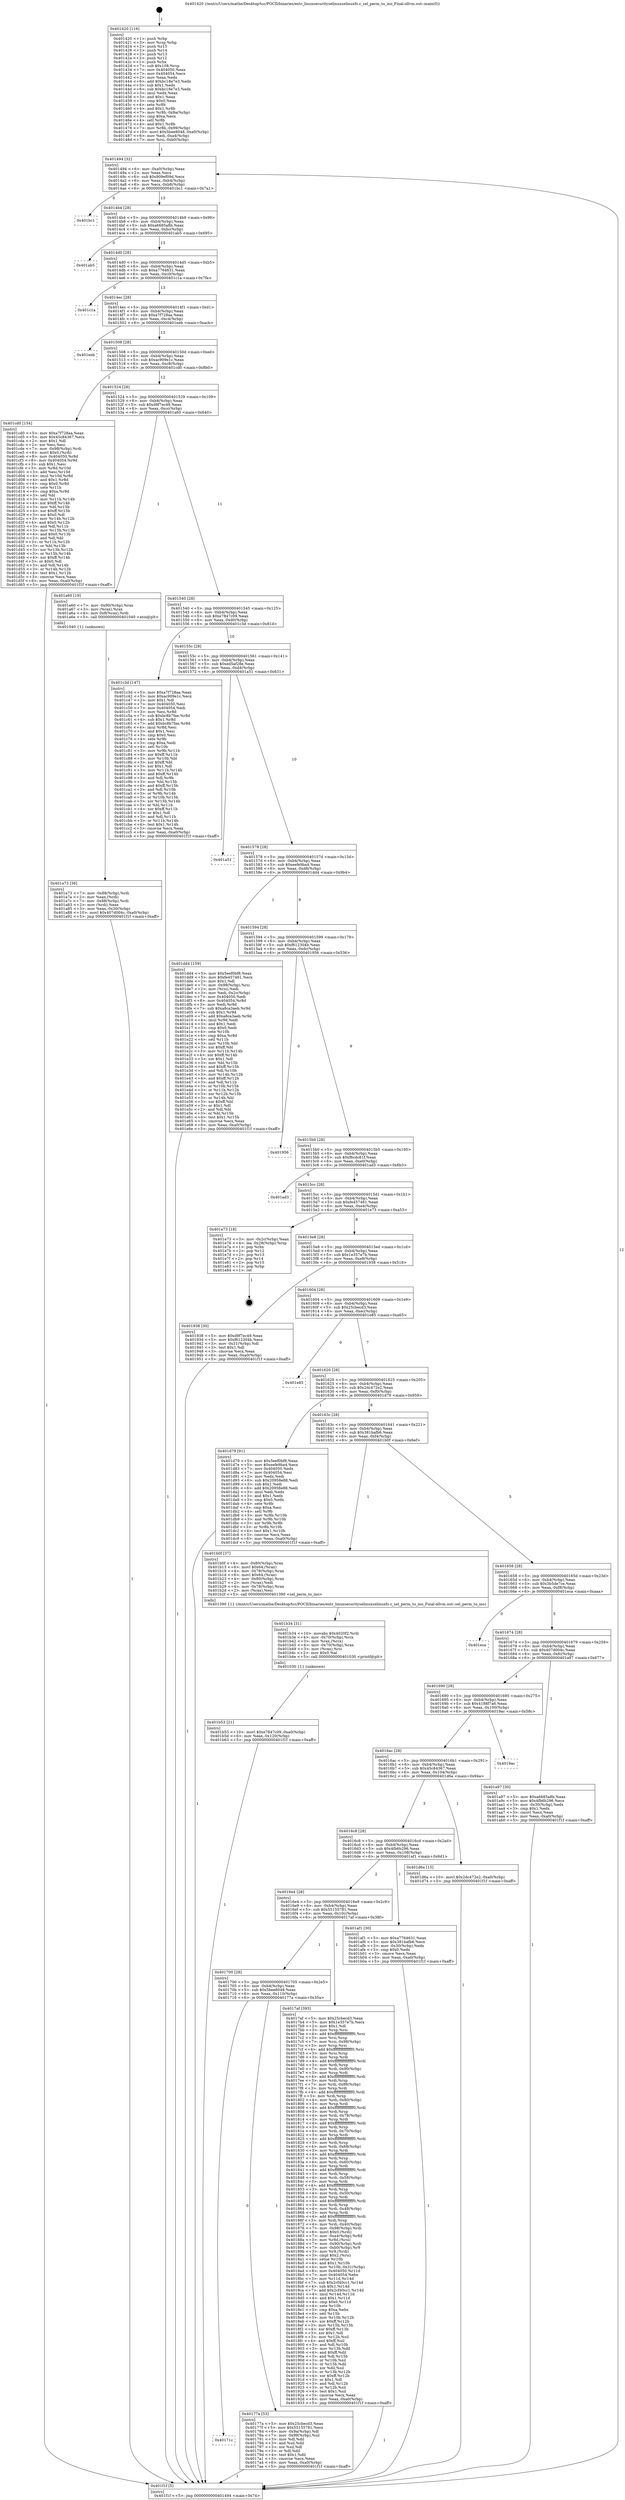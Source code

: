 digraph "0x401420" {
  label = "0x401420 (/mnt/c/Users/mathe/Desktop/tcc/POCII/binaries/extr_linuxsecurityselinuxselinuxfs.c_sel_perm_to_ino_Final-ollvm.out::main(0))"
  labelloc = "t"
  node[shape=record]

  Entry [label="",width=0.3,height=0.3,shape=circle,fillcolor=black,style=filled]
  "0x401494" [label="{
     0x401494 [32]\l
     | [instrs]\l
     &nbsp;&nbsp;0x401494 \<+6\>: mov -0xa0(%rbp),%eax\l
     &nbsp;&nbsp;0x40149a \<+2\>: mov %eax,%ecx\l
     &nbsp;&nbsp;0x40149c \<+6\>: sub $0x909ef09d,%ecx\l
     &nbsp;&nbsp;0x4014a2 \<+6\>: mov %eax,-0xb4(%rbp)\l
     &nbsp;&nbsp;0x4014a8 \<+6\>: mov %ecx,-0xb8(%rbp)\l
     &nbsp;&nbsp;0x4014ae \<+6\>: je 0000000000401bc1 \<main+0x7a1\>\l
  }"]
  "0x401bc1" [label="{
     0x401bc1\l
  }", style=dashed]
  "0x4014b4" [label="{
     0x4014b4 [28]\l
     | [instrs]\l
     &nbsp;&nbsp;0x4014b4 \<+5\>: jmp 00000000004014b9 \<main+0x99\>\l
     &nbsp;&nbsp;0x4014b9 \<+6\>: mov -0xb4(%rbp),%eax\l
     &nbsp;&nbsp;0x4014bf \<+5\>: sub $0xa6685a8b,%eax\l
     &nbsp;&nbsp;0x4014c4 \<+6\>: mov %eax,-0xbc(%rbp)\l
     &nbsp;&nbsp;0x4014ca \<+6\>: je 0000000000401ab5 \<main+0x695\>\l
  }"]
  Exit [label="",width=0.3,height=0.3,shape=circle,fillcolor=black,style=filled,peripheries=2]
  "0x401ab5" [label="{
     0x401ab5\l
  }", style=dashed]
  "0x4014d0" [label="{
     0x4014d0 [28]\l
     | [instrs]\l
     &nbsp;&nbsp;0x4014d0 \<+5\>: jmp 00000000004014d5 \<main+0xb5\>\l
     &nbsp;&nbsp;0x4014d5 \<+6\>: mov -0xb4(%rbp),%eax\l
     &nbsp;&nbsp;0x4014db \<+5\>: sub $0xa7764631,%eax\l
     &nbsp;&nbsp;0x4014e0 \<+6\>: mov %eax,-0xc0(%rbp)\l
     &nbsp;&nbsp;0x4014e6 \<+6\>: je 0000000000401c1a \<main+0x7fa\>\l
  }"]
  "0x401b53" [label="{
     0x401b53 [21]\l
     | [instrs]\l
     &nbsp;&nbsp;0x401b53 \<+10\>: movl $0xe7847c09,-0xa0(%rbp)\l
     &nbsp;&nbsp;0x401b5d \<+6\>: mov %eax,-0x120(%rbp)\l
     &nbsp;&nbsp;0x401b63 \<+5\>: jmp 0000000000401f1f \<main+0xaff\>\l
  }"]
  "0x401c1a" [label="{
     0x401c1a\l
  }", style=dashed]
  "0x4014ec" [label="{
     0x4014ec [28]\l
     | [instrs]\l
     &nbsp;&nbsp;0x4014ec \<+5\>: jmp 00000000004014f1 \<main+0xd1\>\l
     &nbsp;&nbsp;0x4014f1 \<+6\>: mov -0xb4(%rbp),%eax\l
     &nbsp;&nbsp;0x4014f7 \<+5\>: sub $0xa7f728aa,%eax\l
     &nbsp;&nbsp;0x4014fc \<+6\>: mov %eax,-0xc4(%rbp)\l
     &nbsp;&nbsp;0x401502 \<+6\>: je 0000000000401eeb \<main+0xacb\>\l
  }"]
  "0x401b34" [label="{
     0x401b34 [31]\l
     | [instrs]\l
     &nbsp;&nbsp;0x401b34 \<+10\>: movabs $0x4020f2,%rdi\l
     &nbsp;&nbsp;0x401b3e \<+4\>: mov -0x70(%rbp),%rcx\l
     &nbsp;&nbsp;0x401b42 \<+3\>: mov %rax,(%rcx)\l
     &nbsp;&nbsp;0x401b45 \<+4\>: mov -0x70(%rbp),%rax\l
     &nbsp;&nbsp;0x401b49 \<+3\>: mov (%rax),%rsi\l
     &nbsp;&nbsp;0x401b4c \<+2\>: mov $0x0,%al\l
     &nbsp;&nbsp;0x401b4e \<+5\>: call 0000000000401030 \<printf@plt\>\l
     | [calls]\l
     &nbsp;&nbsp;0x401030 \{1\} (unknown)\l
  }"]
  "0x401eeb" [label="{
     0x401eeb\l
  }", style=dashed]
  "0x401508" [label="{
     0x401508 [28]\l
     | [instrs]\l
     &nbsp;&nbsp;0x401508 \<+5\>: jmp 000000000040150d \<main+0xed\>\l
     &nbsp;&nbsp;0x40150d \<+6\>: mov -0xb4(%rbp),%eax\l
     &nbsp;&nbsp;0x401513 \<+5\>: sub $0xac909e1c,%eax\l
     &nbsp;&nbsp;0x401518 \<+6\>: mov %eax,-0xc8(%rbp)\l
     &nbsp;&nbsp;0x40151e \<+6\>: je 0000000000401cd0 \<main+0x8b0\>\l
  }"]
  "0x401a73" [label="{
     0x401a73 [36]\l
     | [instrs]\l
     &nbsp;&nbsp;0x401a73 \<+7\>: mov -0x88(%rbp),%rdi\l
     &nbsp;&nbsp;0x401a7a \<+2\>: mov %eax,(%rdi)\l
     &nbsp;&nbsp;0x401a7c \<+7\>: mov -0x88(%rbp),%rdi\l
     &nbsp;&nbsp;0x401a83 \<+2\>: mov (%rdi),%eax\l
     &nbsp;&nbsp;0x401a85 \<+3\>: mov %eax,-0x30(%rbp)\l
     &nbsp;&nbsp;0x401a88 \<+10\>: movl $0x407d004c,-0xa0(%rbp)\l
     &nbsp;&nbsp;0x401a92 \<+5\>: jmp 0000000000401f1f \<main+0xaff\>\l
  }"]
  "0x401cd0" [label="{
     0x401cd0 [154]\l
     | [instrs]\l
     &nbsp;&nbsp;0x401cd0 \<+5\>: mov $0xa7f728aa,%eax\l
     &nbsp;&nbsp;0x401cd5 \<+5\>: mov $0x45c84367,%ecx\l
     &nbsp;&nbsp;0x401cda \<+2\>: mov $0x1,%dl\l
     &nbsp;&nbsp;0x401cdc \<+2\>: xor %esi,%esi\l
     &nbsp;&nbsp;0x401cde \<+7\>: mov -0x98(%rbp),%rdi\l
     &nbsp;&nbsp;0x401ce5 \<+6\>: movl $0x0,(%rdi)\l
     &nbsp;&nbsp;0x401ceb \<+8\>: mov 0x404050,%r8d\l
     &nbsp;&nbsp;0x401cf3 \<+8\>: mov 0x404054,%r9d\l
     &nbsp;&nbsp;0x401cfb \<+3\>: sub $0x1,%esi\l
     &nbsp;&nbsp;0x401cfe \<+3\>: mov %r8d,%r10d\l
     &nbsp;&nbsp;0x401d01 \<+3\>: add %esi,%r10d\l
     &nbsp;&nbsp;0x401d04 \<+4\>: imul %r10d,%r8d\l
     &nbsp;&nbsp;0x401d08 \<+4\>: and $0x1,%r8d\l
     &nbsp;&nbsp;0x401d0c \<+4\>: cmp $0x0,%r8d\l
     &nbsp;&nbsp;0x401d10 \<+4\>: sete %r11b\l
     &nbsp;&nbsp;0x401d14 \<+4\>: cmp $0xa,%r9d\l
     &nbsp;&nbsp;0x401d18 \<+3\>: setl %bl\l
     &nbsp;&nbsp;0x401d1b \<+3\>: mov %r11b,%r14b\l
     &nbsp;&nbsp;0x401d1e \<+4\>: xor $0xff,%r14b\l
     &nbsp;&nbsp;0x401d22 \<+3\>: mov %bl,%r15b\l
     &nbsp;&nbsp;0x401d25 \<+4\>: xor $0xff,%r15b\l
     &nbsp;&nbsp;0x401d29 \<+3\>: xor $0x0,%dl\l
     &nbsp;&nbsp;0x401d2c \<+3\>: mov %r14b,%r12b\l
     &nbsp;&nbsp;0x401d2f \<+4\>: and $0x0,%r12b\l
     &nbsp;&nbsp;0x401d33 \<+3\>: and %dl,%r11b\l
     &nbsp;&nbsp;0x401d36 \<+3\>: mov %r15b,%r13b\l
     &nbsp;&nbsp;0x401d39 \<+4\>: and $0x0,%r13b\l
     &nbsp;&nbsp;0x401d3d \<+2\>: and %dl,%bl\l
     &nbsp;&nbsp;0x401d3f \<+3\>: or %r11b,%r12b\l
     &nbsp;&nbsp;0x401d42 \<+3\>: or %bl,%r13b\l
     &nbsp;&nbsp;0x401d45 \<+3\>: xor %r13b,%r12b\l
     &nbsp;&nbsp;0x401d48 \<+3\>: or %r15b,%r14b\l
     &nbsp;&nbsp;0x401d4b \<+4\>: xor $0xff,%r14b\l
     &nbsp;&nbsp;0x401d4f \<+3\>: or $0x0,%dl\l
     &nbsp;&nbsp;0x401d52 \<+3\>: and %dl,%r14b\l
     &nbsp;&nbsp;0x401d55 \<+3\>: or %r14b,%r12b\l
     &nbsp;&nbsp;0x401d58 \<+4\>: test $0x1,%r12b\l
     &nbsp;&nbsp;0x401d5c \<+3\>: cmovne %ecx,%eax\l
     &nbsp;&nbsp;0x401d5f \<+6\>: mov %eax,-0xa0(%rbp)\l
     &nbsp;&nbsp;0x401d65 \<+5\>: jmp 0000000000401f1f \<main+0xaff\>\l
  }"]
  "0x401524" [label="{
     0x401524 [28]\l
     | [instrs]\l
     &nbsp;&nbsp;0x401524 \<+5\>: jmp 0000000000401529 \<main+0x109\>\l
     &nbsp;&nbsp;0x401529 \<+6\>: mov -0xb4(%rbp),%eax\l
     &nbsp;&nbsp;0x40152f \<+5\>: sub $0xd9f7ec49,%eax\l
     &nbsp;&nbsp;0x401534 \<+6\>: mov %eax,-0xcc(%rbp)\l
     &nbsp;&nbsp;0x40153a \<+6\>: je 0000000000401a60 \<main+0x640\>\l
  }"]
  "0x401420" [label="{
     0x401420 [116]\l
     | [instrs]\l
     &nbsp;&nbsp;0x401420 \<+1\>: push %rbp\l
     &nbsp;&nbsp;0x401421 \<+3\>: mov %rsp,%rbp\l
     &nbsp;&nbsp;0x401424 \<+2\>: push %r15\l
     &nbsp;&nbsp;0x401426 \<+2\>: push %r14\l
     &nbsp;&nbsp;0x401428 \<+2\>: push %r13\l
     &nbsp;&nbsp;0x40142a \<+2\>: push %r12\l
     &nbsp;&nbsp;0x40142c \<+1\>: push %rbx\l
     &nbsp;&nbsp;0x40142d \<+7\>: sub $0x108,%rsp\l
     &nbsp;&nbsp;0x401434 \<+7\>: mov 0x404050,%eax\l
     &nbsp;&nbsp;0x40143b \<+7\>: mov 0x404054,%ecx\l
     &nbsp;&nbsp;0x401442 \<+2\>: mov %eax,%edx\l
     &nbsp;&nbsp;0x401444 \<+6\>: add $0xbc18e7e3,%edx\l
     &nbsp;&nbsp;0x40144a \<+3\>: sub $0x1,%edx\l
     &nbsp;&nbsp;0x40144d \<+6\>: sub $0xbc18e7e3,%edx\l
     &nbsp;&nbsp;0x401453 \<+3\>: imul %edx,%eax\l
     &nbsp;&nbsp;0x401456 \<+3\>: and $0x1,%eax\l
     &nbsp;&nbsp;0x401459 \<+3\>: cmp $0x0,%eax\l
     &nbsp;&nbsp;0x40145c \<+4\>: sete %r8b\l
     &nbsp;&nbsp;0x401460 \<+4\>: and $0x1,%r8b\l
     &nbsp;&nbsp;0x401464 \<+7\>: mov %r8b,-0x9a(%rbp)\l
     &nbsp;&nbsp;0x40146b \<+3\>: cmp $0xa,%ecx\l
     &nbsp;&nbsp;0x40146e \<+4\>: setl %r8b\l
     &nbsp;&nbsp;0x401472 \<+4\>: and $0x1,%r8b\l
     &nbsp;&nbsp;0x401476 \<+7\>: mov %r8b,-0x99(%rbp)\l
     &nbsp;&nbsp;0x40147d \<+10\>: movl $0x5bee8048,-0xa0(%rbp)\l
     &nbsp;&nbsp;0x401487 \<+6\>: mov %edi,-0xa4(%rbp)\l
     &nbsp;&nbsp;0x40148d \<+7\>: mov %rsi,-0xb0(%rbp)\l
  }"]
  "0x401a60" [label="{
     0x401a60 [19]\l
     | [instrs]\l
     &nbsp;&nbsp;0x401a60 \<+7\>: mov -0x90(%rbp),%rax\l
     &nbsp;&nbsp;0x401a67 \<+3\>: mov (%rax),%rax\l
     &nbsp;&nbsp;0x401a6a \<+4\>: mov 0x8(%rax),%rdi\l
     &nbsp;&nbsp;0x401a6e \<+5\>: call 0000000000401040 \<atoi@plt\>\l
     | [calls]\l
     &nbsp;&nbsp;0x401040 \{1\} (unknown)\l
  }"]
  "0x401540" [label="{
     0x401540 [28]\l
     | [instrs]\l
     &nbsp;&nbsp;0x401540 \<+5\>: jmp 0000000000401545 \<main+0x125\>\l
     &nbsp;&nbsp;0x401545 \<+6\>: mov -0xb4(%rbp),%eax\l
     &nbsp;&nbsp;0x40154b \<+5\>: sub $0xe7847c09,%eax\l
     &nbsp;&nbsp;0x401550 \<+6\>: mov %eax,-0xd0(%rbp)\l
     &nbsp;&nbsp;0x401556 \<+6\>: je 0000000000401c3d \<main+0x81d\>\l
  }"]
  "0x401f1f" [label="{
     0x401f1f [5]\l
     | [instrs]\l
     &nbsp;&nbsp;0x401f1f \<+5\>: jmp 0000000000401494 \<main+0x74\>\l
  }"]
  "0x401c3d" [label="{
     0x401c3d [147]\l
     | [instrs]\l
     &nbsp;&nbsp;0x401c3d \<+5\>: mov $0xa7f728aa,%eax\l
     &nbsp;&nbsp;0x401c42 \<+5\>: mov $0xac909e1c,%ecx\l
     &nbsp;&nbsp;0x401c47 \<+2\>: mov $0x1,%dl\l
     &nbsp;&nbsp;0x401c49 \<+7\>: mov 0x404050,%esi\l
     &nbsp;&nbsp;0x401c50 \<+7\>: mov 0x404054,%edi\l
     &nbsp;&nbsp;0x401c57 \<+3\>: mov %esi,%r8d\l
     &nbsp;&nbsp;0x401c5a \<+7\>: sub $0xbc8b7fae,%r8d\l
     &nbsp;&nbsp;0x401c61 \<+4\>: sub $0x1,%r8d\l
     &nbsp;&nbsp;0x401c65 \<+7\>: add $0xbc8b7fae,%r8d\l
     &nbsp;&nbsp;0x401c6c \<+4\>: imul %r8d,%esi\l
     &nbsp;&nbsp;0x401c70 \<+3\>: and $0x1,%esi\l
     &nbsp;&nbsp;0x401c73 \<+3\>: cmp $0x0,%esi\l
     &nbsp;&nbsp;0x401c76 \<+4\>: sete %r9b\l
     &nbsp;&nbsp;0x401c7a \<+3\>: cmp $0xa,%edi\l
     &nbsp;&nbsp;0x401c7d \<+4\>: setl %r10b\l
     &nbsp;&nbsp;0x401c81 \<+3\>: mov %r9b,%r11b\l
     &nbsp;&nbsp;0x401c84 \<+4\>: xor $0xff,%r11b\l
     &nbsp;&nbsp;0x401c88 \<+3\>: mov %r10b,%bl\l
     &nbsp;&nbsp;0x401c8b \<+3\>: xor $0xff,%bl\l
     &nbsp;&nbsp;0x401c8e \<+3\>: xor $0x1,%dl\l
     &nbsp;&nbsp;0x401c91 \<+3\>: mov %r11b,%r14b\l
     &nbsp;&nbsp;0x401c94 \<+4\>: and $0xff,%r14b\l
     &nbsp;&nbsp;0x401c98 \<+3\>: and %dl,%r9b\l
     &nbsp;&nbsp;0x401c9b \<+3\>: mov %bl,%r15b\l
     &nbsp;&nbsp;0x401c9e \<+4\>: and $0xff,%r15b\l
     &nbsp;&nbsp;0x401ca2 \<+3\>: and %dl,%r10b\l
     &nbsp;&nbsp;0x401ca5 \<+3\>: or %r9b,%r14b\l
     &nbsp;&nbsp;0x401ca8 \<+3\>: or %r10b,%r15b\l
     &nbsp;&nbsp;0x401cab \<+3\>: xor %r15b,%r14b\l
     &nbsp;&nbsp;0x401cae \<+3\>: or %bl,%r11b\l
     &nbsp;&nbsp;0x401cb1 \<+4\>: xor $0xff,%r11b\l
     &nbsp;&nbsp;0x401cb5 \<+3\>: or $0x1,%dl\l
     &nbsp;&nbsp;0x401cb8 \<+3\>: and %dl,%r11b\l
     &nbsp;&nbsp;0x401cbb \<+3\>: or %r11b,%r14b\l
     &nbsp;&nbsp;0x401cbe \<+4\>: test $0x1,%r14b\l
     &nbsp;&nbsp;0x401cc2 \<+3\>: cmovne %ecx,%eax\l
     &nbsp;&nbsp;0x401cc5 \<+6\>: mov %eax,-0xa0(%rbp)\l
     &nbsp;&nbsp;0x401ccb \<+5\>: jmp 0000000000401f1f \<main+0xaff\>\l
  }"]
  "0x40155c" [label="{
     0x40155c [28]\l
     | [instrs]\l
     &nbsp;&nbsp;0x40155c \<+5\>: jmp 0000000000401561 \<main+0x141\>\l
     &nbsp;&nbsp;0x401561 \<+6\>: mov -0xb4(%rbp),%eax\l
     &nbsp;&nbsp;0x401567 \<+5\>: sub $0xed5af28e,%eax\l
     &nbsp;&nbsp;0x40156c \<+6\>: mov %eax,-0xd4(%rbp)\l
     &nbsp;&nbsp;0x401572 \<+6\>: je 0000000000401a51 \<main+0x631\>\l
  }"]
  "0x40171c" [label="{
     0x40171c\l
  }", style=dashed]
  "0x401a51" [label="{
     0x401a51\l
  }", style=dashed]
  "0x401578" [label="{
     0x401578 [28]\l
     | [instrs]\l
     &nbsp;&nbsp;0x401578 \<+5\>: jmp 000000000040157d \<main+0x15d\>\l
     &nbsp;&nbsp;0x40157d \<+6\>: mov -0xb4(%rbp),%eax\l
     &nbsp;&nbsp;0x401583 \<+5\>: sub $0xeefe9ba4,%eax\l
     &nbsp;&nbsp;0x401588 \<+6\>: mov %eax,-0xd8(%rbp)\l
     &nbsp;&nbsp;0x40158e \<+6\>: je 0000000000401dd4 \<main+0x9b4\>\l
  }"]
  "0x40177a" [label="{
     0x40177a [53]\l
     | [instrs]\l
     &nbsp;&nbsp;0x40177a \<+5\>: mov $0x25cbecd3,%eax\l
     &nbsp;&nbsp;0x40177f \<+5\>: mov $0x55155781,%ecx\l
     &nbsp;&nbsp;0x401784 \<+6\>: mov -0x9a(%rbp),%dl\l
     &nbsp;&nbsp;0x40178a \<+7\>: mov -0x99(%rbp),%sil\l
     &nbsp;&nbsp;0x401791 \<+3\>: mov %dl,%dil\l
     &nbsp;&nbsp;0x401794 \<+3\>: and %sil,%dil\l
     &nbsp;&nbsp;0x401797 \<+3\>: xor %sil,%dl\l
     &nbsp;&nbsp;0x40179a \<+3\>: or %dl,%dil\l
     &nbsp;&nbsp;0x40179d \<+4\>: test $0x1,%dil\l
     &nbsp;&nbsp;0x4017a1 \<+3\>: cmovne %ecx,%eax\l
     &nbsp;&nbsp;0x4017a4 \<+6\>: mov %eax,-0xa0(%rbp)\l
     &nbsp;&nbsp;0x4017aa \<+5\>: jmp 0000000000401f1f \<main+0xaff\>\l
  }"]
  "0x401dd4" [label="{
     0x401dd4 [159]\l
     | [instrs]\l
     &nbsp;&nbsp;0x401dd4 \<+5\>: mov $0x5eef0bf8,%eax\l
     &nbsp;&nbsp;0x401dd9 \<+5\>: mov $0xfe457461,%ecx\l
     &nbsp;&nbsp;0x401dde \<+2\>: mov $0x1,%dl\l
     &nbsp;&nbsp;0x401de0 \<+7\>: mov -0x98(%rbp),%rsi\l
     &nbsp;&nbsp;0x401de7 \<+2\>: mov (%rsi),%edi\l
     &nbsp;&nbsp;0x401de9 \<+3\>: mov %edi,-0x2c(%rbp)\l
     &nbsp;&nbsp;0x401dec \<+7\>: mov 0x404050,%edi\l
     &nbsp;&nbsp;0x401df3 \<+8\>: mov 0x404054,%r8d\l
     &nbsp;&nbsp;0x401dfb \<+3\>: mov %edi,%r9d\l
     &nbsp;&nbsp;0x401dfe \<+7\>: sub $0xa8ca3aeb,%r9d\l
     &nbsp;&nbsp;0x401e05 \<+4\>: sub $0x1,%r9d\l
     &nbsp;&nbsp;0x401e09 \<+7\>: add $0xa8ca3aeb,%r9d\l
     &nbsp;&nbsp;0x401e10 \<+4\>: imul %r9d,%edi\l
     &nbsp;&nbsp;0x401e14 \<+3\>: and $0x1,%edi\l
     &nbsp;&nbsp;0x401e17 \<+3\>: cmp $0x0,%edi\l
     &nbsp;&nbsp;0x401e1a \<+4\>: sete %r10b\l
     &nbsp;&nbsp;0x401e1e \<+4\>: cmp $0xa,%r8d\l
     &nbsp;&nbsp;0x401e22 \<+4\>: setl %r11b\l
     &nbsp;&nbsp;0x401e26 \<+3\>: mov %r10b,%bl\l
     &nbsp;&nbsp;0x401e29 \<+3\>: xor $0xff,%bl\l
     &nbsp;&nbsp;0x401e2c \<+3\>: mov %r11b,%r14b\l
     &nbsp;&nbsp;0x401e2f \<+4\>: xor $0xff,%r14b\l
     &nbsp;&nbsp;0x401e33 \<+3\>: xor $0x1,%dl\l
     &nbsp;&nbsp;0x401e36 \<+3\>: mov %bl,%r15b\l
     &nbsp;&nbsp;0x401e39 \<+4\>: and $0xff,%r15b\l
     &nbsp;&nbsp;0x401e3d \<+3\>: and %dl,%r10b\l
     &nbsp;&nbsp;0x401e40 \<+3\>: mov %r14b,%r12b\l
     &nbsp;&nbsp;0x401e43 \<+4\>: and $0xff,%r12b\l
     &nbsp;&nbsp;0x401e47 \<+3\>: and %dl,%r11b\l
     &nbsp;&nbsp;0x401e4a \<+3\>: or %r10b,%r15b\l
     &nbsp;&nbsp;0x401e4d \<+3\>: or %r11b,%r12b\l
     &nbsp;&nbsp;0x401e50 \<+3\>: xor %r12b,%r15b\l
     &nbsp;&nbsp;0x401e53 \<+3\>: or %r14b,%bl\l
     &nbsp;&nbsp;0x401e56 \<+3\>: xor $0xff,%bl\l
     &nbsp;&nbsp;0x401e59 \<+3\>: or $0x1,%dl\l
     &nbsp;&nbsp;0x401e5c \<+2\>: and %dl,%bl\l
     &nbsp;&nbsp;0x401e5e \<+3\>: or %bl,%r15b\l
     &nbsp;&nbsp;0x401e61 \<+4\>: test $0x1,%r15b\l
     &nbsp;&nbsp;0x401e65 \<+3\>: cmovne %ecx,%eax\l
     &nbsp;&nbsp;0x401e68 \<+6\>: mov %eax,-0xa0(%rbp)\l
     &nbsp;&nbsp;0x401e6e \<+5\>: jmp 0000000000401f1f \<main+0xaff\>\l
  }"]
  "0x401594" [label="{
     0x401594 [28]\l
     | [instrs]\l
     &nbsp;&nbsp;0x401594 \<+5\>: jmp 0000000000401599 \<main+0x179\>\l
     &nbsp;&nbsp;0x401599 \<+6\>: mov -0xb4(%rbp),%eax\l
     &nbsp;&nbsp;0x40159f \<+5\>: sub $0xf612304b,%eax\l
     &nbsp;&nbsp;0x4015a4 \<+6\>: mov %eax,-0xdc(%rbp)\l
     &nbsp;&nbsp;0x4015aa \<+6\>: je 0000000000401956 \<main+0x536\>\l
  }"]
  "0x401700" [label="{
     0x401700 [28]\l
     | [instrs]\l
     &nbsp;&nbsp;0x401700 \<+5\>: jmp 0000000000401705 \<main+0x2e5\>\l
     &nbsp;&nbsp;0x401705 \<+6\>: mov -0xb4(%rbp),%eax\l
     &nbsp;&nbsp;0x40170b \<+5\>: sub $0x5bee8048,%eax\l
     &nbsp;&nbsp;0x401710 \<+6\>: mov %eax,-0x110(%rbp)\l
     &nbsp;&nbsp;0x401716 \<+6\>: je 000000000040177a \<main+0x35a\>\l
  }"]
  "0x401956" [label="{
     0x401956\l
  }", style=dashed]
  "0x4015b0" [label="{
     0x4015b0 [28]\l
     | [instrs]\l
     &nbsp;&nbsp;0x4015b0 \<+5\>: jmp 00000000004015b5 \<main+0x195\>\l
     &nbsp;&nbsp;0x4015b5 \<+6\>: mov -0xb4(%rbp),%eax\l
     &nbsp;&nbsp;0x4015bb \<+5\>: sub $0xf6cdc81f,%eax\l
     &nbsp;&nbsp;0x4015c0 \<+6\>: mov %eax,-0xe0(%rbp)\l
     &nbsp;&nbsp;0x4015c6 \<+6\>: je 0000000000401ad3 \<main+0x6b3\>\l
  }"]
  "0x4017af" [label="{
     0x4017af [393]\l
     | [instrs]\l
     &nbsp;&nbsp;0x4017af \<+5\>: mov $0x25cbecd3,%eax\l
     &nbsp;&nbsp;0x4017b4 \<+5\>: mov $0x1e357e7b,%ecx\l
     &nbsp;&nbsp;0x4017b9 \<+2\>: mov $0x1,%dl\l
     &nbsp;&nbsp;0x4017bb \<+3\>: mov %rsp,%rsi\l
     &nbsp;&nbsp;0x4017be \<+4\>: add $0xfffffffffffffff0,%rsi\l
     &nbsp;&nbsp;0x4017c2 \<+3\>: mov %rsi,%rsp\l
     &nbsp;&nbsp;0x4017c5 \<+7\>: mov %rsi,-0x98(%rbp)\l
     &nbsp;&nbsp;0x4017cc \<+3\>: mov %rsp,%rsi\l
     &nbsp;&nbsp;0x4017cf \<+4\>: add $0xfffffffffffffff0,%rsi\l
     &nbsp;&nbsp;0x4017d3 \<+3\>: mov %rsi,%rsp\l
     &nbsp;&nbsp;0x4017d6 \<+3\>: mov %rsp,%rdi\l
     &nbsp;&nbsp;0x4017d9 \<+4\>: add $0xfffffffffffffff0,%rdi\l
     &nbsp;&nbsp;0x4017dd \<+3\>: mov %rdi,%rsp\l
     &nbsp;&nbsp;0x4017e0 \<+7\>: mov %rdi,-0x90(%rbp)\l
     &nbsp;&nbsp;0x4017e7 \<+3\>: mov %rsp,%rdi\l
     &nbsp;&nbsp;0x4017ea \<+4\>: add $0xfffffffffffffff0,%rdi\l
     &nbsp;&nbsp;0x4017ee \<+3\>: mov %rdi,%rsp\l
     &nbsp;&nbsp;0x4017f1 \<+7\>: mov %rdi,-0x88(%rbp)\l
     &nbsp;&nbsp;0x4017f8 \<+3\>: mov %rsp,%rdi\l
     &nbsp;&nbsp;0x4017fb \<+4\>: add $0xfffffffffffffff0,%rdi\l
     &nbsp;&nbsp;0x4017ff \<+3\>: mov %rdi,%rsp\l
     &nbsp;&nbsp;0x401802 \<+4\>: mov %rdi,-0x80(%rbp)\l
     &nbsp;&nbsp;0x401806 \<+3\>: mov %rsp,%rdi\l
     &nbsp;&nbsp;0x401809 \<+4\>: add $0xfffffffffffffff0,%rdi\l
     &nbsp;&nbsp;0x40180d \<+3\>: mov %rdi,%rsp\l
     &nbsp;&nbsp;0x401810 \<+4\>: mov %rdi,-0x78(%rbp)\l
     &nbsp;&nbsp;0x401814 \<+3\>: mov %rsp,%rdi\l
     &nbsp;&nbsp;0x401817 \<+4\>: add $0xfffffffffffffff0,%rdi\l
     &nbsp;&nbsp;0x40181b \<+3\>: mov %rdi,%rsp\l
     &nbsp;&nbsp;0x40181e \<+4\>: mov %rdi,-0x70(%rbp)\l
     &nbsp;&nbsp;0x401822 \<+3\>: mov %rsp,%rdi\l
     &nbsp;&nbsp;0x401825 \<+4\>: add $0xfffffffffffffff0,%rdi\l
     &nbsp;&nbsp;0x401829 \<+3\>: mov %rdi,%rsp\l
     &nbsp;&nbsp;0x40182c \<+4\>: mov %rdi,-0x68(%rbp)\l
     &nbsp;&nbsp;0x401830 \<+3\>: mov %rsp,%rdi\l
     &nbsp;&nbsp;0x401833 \<+4\>: add $0xfffffffffffffff0,%rdi\l
     &nbsp;&nbsp;0x401837 \<+3\>: mov %rdi,%rsp\l
     &nbsp;&nbsp;0x40183a \<+4\>: mov %rdi,-0x60(%rbp)\l
     &nbsp;&nbsp;0x40183e \<+3\>: mov %rsp,%rdi\l
     &nbsp;&nbsp;0x401841 \<+4\>: add $0xfffffffffffffff0,%rdi\l
     &nbsp;&nbsp;0x401845 \<+3\>: mov %rdi,%rsp\l
     &nbsp;&nbsp;0x401848 \<+4\>: mov %rdi,-0x58(%rbp)\l
     &nbsp;&nbsp;0x40184c \<+3\>: mov %rsp,%rdi\l
     &nbsp;&nbsp;0x40184f \<+4\>: add $0xfffffffffffffff0,%rdi\l
     &nbsp;&nbsp;0x401853 \<+3\>: mov %rdi,%rsp\l
     &nbsp;&nbsp;0x401856 \<+4\>: mov %rdi,-0x50(%rbp)\l
     &nbsp;&nbsp;0x40185a \<+3\>: mov %rsp,%rdi\l
     &nbsp;&nbsp;0x40185d \<+4\>: add $0xfffffffffffffff0,%rdi\l
     &nbsp;&nbsp;0x401861 \<+3\>: mov %rdi,%rsp\l
     &nbsp;&nbsp;0x401864 \<+4\>: mov %rdi,-0x48(%rbp)\l
     &nbsp;&nbsp;0x401868 \<+3\>: mov %rsp,%rdi\l
     &nbsp;&nbsp;0x40186b \<+4\>: add $0xfffffffffffffff0,%rdi\l
     &nbsp;&nbsp;0x40186f \<+3\>: mov %rdi,%rsp\l
     &nbsp;&nbsp;0x401872 \<+4\>: mov %rdi,-0x40(%rbp)\l
     &nbsp;&nbsp;0x401876 \<+7\>: mov -0x98(%rbp),%rdi\l
     &nbsp;&nbsp;0x40187d \<+6\>: movl $0x0,(%rdi)\l
     &nbsp;&nbsp;0x401883 \<+7\>: mov -0xa4(%rbp),%r8d\l
     &nbsp;&nbsp;0x40188a \<+3\>: mov %r8d,(%rsi)\l
     &nbsp;&nbsp;0x40188d \<+7\>: mov -0x90(%rbp),%rdi\l
     &nbsp;&nbsp;0x401894 \<+7\>: mov -0xb0(%rbp),%r9\l
     &nbsp;&nbsp;0x40189b \<+3\>: mov %r9,(%rdi)\l
     &nbsp;&nbsp;0x40189e \<+3\>: cmpl $0x2,(%rsi)\l
     &nbsp;&nbsp;0x4018a1 \<+4\>: setne %r10b\l
     &nbsp;&nbsp;0x4018a5 \<+4\>: and $0x1,%r10b\l
     &nbsp;&nbsp;0x4018a9 \<+4\>: mov %r10b,-0x31(%rbp)\l
     &nbsp;&nbsp;0x4018ad \<+8\>: mov 0x404050,%r11d\l
     &nbsp;&nbsp;0x4018b5 \<+7\>: mov 0x404054,%ebx\l
     &nbsp;&nbsp;0x4018bc \<+3\>: mov %r11d,%r14d\l
     &nbsp;&nbsp;0x4018bf \<+7\>: sub $0x2cf40cc1,%r14d\l
     &nbsp;&nbsp;0x4018c6 \<+4\>: sub $0x1,%r14d\l
     &nbsp;&nbsp;0x4018ca \<+7\>: add $0x2cf40cc1,%r14d\l
     &nbsp;&nbsp;0x4018d1 \<+4\>: imul %r14d,%r11d\l
     &nbsp;&nbsp;0x4018d5 \<+4\>: and $0x1,%r11d\l
     &nbsp;&nbsp;0x4018d9 \<+4\>: cmp $0x0,%r11d\l
     &nbsp;&nbsp;0x4018dd \<+4\>: sete %r10b\l
     &nbsp;&nbsp;0x4018e1 \<+3\>: cmp $0xa,%ebx\l
     &nbsp;&nbsp;0x4018e4 \<+4\>: setl %r15b\l
     &nbsp;&nbsp;0x4018e8 \<+3\>: mov %r10b,%r12b\l
     &nbsp;&nbsp;0x4018eb \<+4\>: xor $0xff,%r12b\l
     &nbsp;&nbsp;0x4018ef \<+3\>: mov %r15b,%r13b\l
     &nbsp;&nbsp;0x4018f2 \<+4\>: xor $0xff,%r13b\l
     &nbsp;&nbsp;0x4018f6 \<+3\>: xor $0x1,%dl\l
     &nbsp;&nbsp;0x4018f9 \<+3\>: mov %r12b,%sil\l
     &nbsp;&nbsp;0x4018fc \<+4\>: and $0xff,%sil\l
     &nbsp;&nbsp;0x401900 \<+3\>: and %dl,%r10b\l
     &nbsp;&nbsp;0x401903 \<+3\>: mov %r13b,%dil\l
     &nbsp;&nbsp;0x401906 \<+4\>: and $0xff,%dil\l
     &nbsp;&nbsp;0x40190a \<+3\>: and %dl,%r15b\l
     &nbsp;&nbsp;0x40190d \<+3\>: or %r10b,%sil\l
     &nbsp;&nbsp;0x401910 \<+3\>: or %r15b,%dil\l
     &nbsp;&nbsp;0x401913 \<+3\>: xor %dil,%sil\l
     &nbsp;&nbsp;0x401916 \<+3\>: or %r13b,%r12b\l
     &nbsp;&nbsp;0x401919 \<+4\>: xor $0xff,%r12b\l
     &nbsp;&nbsp;0x40191d \<+3\>: or $0x1,%dl\l
     &nbsp;&nbsp;0x401920 \<+3\>: and %dl,%r12b\l
     &nbsp;&nbsp;0x401923 \<+3\>: or %r12b,%sil\l
     &nbsp;&nbsp;0x401926 \<+4\>: test $0x1,%sil\l
     &nbsp;&nbsp;0x40192a \<+3\>: cmovne %ecx,%eax\l
     &nbsp;&nbsp;0x40192d \<+6\>: mov %eax,-0xa0(%rbp)\l
     &nbsp;&nbsp;0x401933 \<+5\>: jmp 0000000000401f1f \<main+0xaff\>\l
  }"]
  "0x401ad3" [label="{
     0x401ad3\l
  }", style=dashed]
  "0x4015cc" [label="{
     0x4015cc [28]\l
     | [instrs]\l
     &nbsp;&nbsp;0x4015cc \<+5\>: jmp 00000000004015d1 \<main+0x1b1\>\l
     &nbsp;&nbsp;0x4015d1 \<+6\>: mov -0xb4(%rbp),%eax\l
     &nbsp;&nbsp;0x4015d7 \<+5\>: sub $0xfe457461,%eax\l
     &nbsp;&nbsp;0x4015dc \<+6\>: mov %eax,-0xe4(%rbp)\l
     &nbsp;&nbsp;0x4015e2 \<+6\>: je 0000000000401e73 \<main+0xa53\>\l
  }"]
  "0x4016e4" [label="{
     0x4016e4 [28]\l
     | [instrs]\l
     &nbsp;&nbsp;0x4016e4 \<+5\>: jmp 00000000004016e9 \<main+0x2c9\>\l
     &nbsp;&nbsp;0x4016e9 \<+6\>: mov -0xb4(%rbp),%eax\l
     &nbsp;&nbsp;0x4016ef \<+5\>: sub $0x55155781,%eax\l
     &nbsp;&nbsp;0x4016f4 \<+6\>: mov %eax,-0x10c(%rbp)\l
     &nbsp;&nbsp;0x4016fa \<+6\>: je 00000000004017af \<main+0x38f\>\l
  }"]
  "0x401e73" [label="{
     0x401e73 [18]\l
     | [instrs]\l
     &nbsp;&nbsp;0x401e73 \<+3\>: mov -0x2c(%rbp),%eax\l
     &nbsp;&nbsp;0x401e76 \<+4\>: lea -0x28(%rbp),%rsp\l
     &nbsp;&nbsp;0x401e7a \<+1\>: pop %rbx\l
     &nbsp;&nbsp;0x401e7b \<+2\>: pop %r12\l
     &nbsp;&nbsp;0x401e7d \<+2\>: pop %r13\l
     &nbsp;&nbsp;0x401e7f \<+2\>: pop %r14\l
     &nbsp;&nbsp;0x401e81 \<+2\>: pop %r15\l
     &nbsp;&nbsp;0x401e83 \<+1\>: pop %rbp\l
     &nbsp;&nbsp;0x401e84 \<+1\>: ret\l
  }"]
  "0x4015e8" [label="{
     0x4015e8 [28]\l
     | [instrs]\l
     &nbsp;&nbsp;0x4015e8 \<+5\>: jmp 00000000004015ed \<main+0x1cd\>\l
     &nbsp;&nbsp;0x4015ed \<+6\>: mov -0xb4(%rbp),%eax\l
     &nbsp;&nbsp;0x4015f3 \<+5\>: sub $0x1e357e7b,%eax\l
     &nbsp;&nbsp;0x4015f8 \<+6\>: mov %eax,-0xe8(%rbp)\l
     &nbsp;&nbsp;0x4015fe \<+6\>: je 0000000000401938 \<main+0x518\>\l
  }"]
  "0x401af1" [label="{
     0x401af1 [30]\l
     | [instrs]\l
     &nbsp;&nbsp;0x401af1 \<+5\>: mov $0xa7764631,%eax\l
     &nbsp;&nbsp;0x401af6 \<+5\>: mov $0x381bafb6,%ecx\l
     &nbsp;&nbsp;0x401afb \<+3\>: mov -0x30(%rbp),%edx\l
     &nbsp;&nbsp;0x401afe \<+3\>: cmp $0x0,%edx\l
     &nbsp;&nbsp;0x401b01 \<+3\>: cmove %ecx,%eax\l
     &nbsp;&nbsp;0x401b04 \<+6\>: mov %eax,-0xa0(%rbp)\l
     &nbsp;&nbsp;0x401b0a \<+5\>: jmp 0000000000401f1f \<main+0xaff\>\l
  }"]
  "0x401938" [label="{
     0x401938 [30]\l
     | [instrs]\l
     &nbsp;&nbsp;0x401938 \<+5\>: mov $0xd9f7ec49,%eax\l
     &nbsp;&nbsp;0x40193d \<+5\>: mov $0xf612304b,%ecx\l
     &nbsp;&nbsp;0x401942 \<+3\>: mov -0x31(%rbp),%dl\l
     &nbsp;&nbsp;0x401945 \<+3\>: test $0x1,%dl\l
     &nbsp;&nbsp;0x401948 \<+3\>: cmovne %ecx,%eax\l
     &nbsp;&nbsp;0x40194b \<+6\>: mov %eax,-0xa0(%rbp)\l
     &nbsp;&nbsp;0x401951 \<+5\>: jmp 0000000000401f1f \<main+0xaff\>\l
  }"]
  "0x401604" [label="{
     0x401604 [28]\l
     | [instrs]\l
     &nbsp;&nbsp;0x401604 \<+5\>: jmp 0000000000401609 \<main+0x1e9\>\l
     &nbsp;&nbsp;0x401609 \<+6\>: mov -0xb4(%rbp),%eax\l
     &nbsp;&nbsp;0x40160f \<+5\>: sub $0x25cbecd3,%eax\l
     &nbsp;&nbsp;0x401614 \<+6\>: mov %eax,-0xec(%rbp)\l
     &nbsp;&nbsp;0x40161a \<+6\>: je 0000000000401e85 \<main+0xa65\>\l
  }"]
  "0x4016c8" [label="{
     0x4016c8 [28]\l
     | [instrs]\l
     &nbsp;&nbsp;0x4016c8 \<+5\>: jmp 00000000004016cd \<main+0x2ad\>\l
     &nbsp;&nbsp;0x4016cd \<+6\>: mov -0xb4(%rbp),%eax\l
     &nbsp;&nbsp;0x4016d3 \<+5\>: sub $0x4fb6b296,%eax\l
     &nbsp;&nbsp;0x4016d8 \<+6\>: mov %eax,-0x108(%rbp)\l
     &nbsp;&nbsp;0x4016de \<+6\>: je 0000000000401af1 \<main+0x6d1\>\l
  }"]
  "0x401e85" [label="{
     0x401e85\l
  }", style=dashed]
  "0x401620" [label="{
     0x401620 [28]\l
     | [instrs]\l
     &nbsp;&nbsp;0x401620 \<+5\>: jmp 0000000000401625 \<main+0x205\>\l
     &nbsp;&nbsp;0x401625 \<+6\>: mov -0xb4(%rbp),%eax\l
     &nbsp;&nbsp;0x40162b \<+5\>: sub $0x2dc472e2,%eax\l
     &nbsp;&nbsp;0x401630 \<+6\>: mov %eax,-0xf0(%rbp)\l
     &nbsp;&nbsp;0x401636 \<+6\>: je 0000000000401d79 \<main+0x959\>\l
  }"]
  "0x401d6a" [label="{
     0x401d6a [15]\l
     | [instrs]\l
     &nbsp;&nbsp;0x401d6a \<+10\>: movl $0x2dc472e2,-0xa0(%rbp)\l
     &nbsp;&nbsp;0x401d74 \<+5\>: jmp 0000000000401f1f \<main+0xaff\>\l
  }"]
  "0x401d79" [label="{
     0x401d79 [91]\l
     | [instrs]\l
     &nbsp;&nbsp;0x401d79 \<+5\>: mov $0x5eef0bf8,%eax\l
     &nbsp;&nbsp;0x401d7e \<+5\>: mov $0xeefe9ba4,%ecx\l
     &nbsp;&nbsp;0x401d83 \<+7\>: mov 0x404050,%edx\l
     &nbsp;&nbsp;0x401d8a \<+7\>: mov 0x404054,%esi\l
     &nbsp;&nbsp;0x401d91 \<+2\>: mov %edx,%edi\l
     &nbsp;&nbsp;0x401d93 \<+6\>: sub $0x20958e88,%edi\l
     &nbsp;&nbsp;0x401d99 \<+3\>: sub $0x1,%edi\l
     &nbsp;&nbsp;0x401d9c \<+6\>: add $0x20958e88,%edi\l
     &nbsp;&nbsp;0x401da2 \<+3\>: imul %edi,%edx\l
     &nbsp;&nbsp;0x401da5 \<+3\>: and $0x1,%edx\l
     &nbsp;&nbsp;0x401da8 \<+3\>: cmp $0x0,%edx\l
     &nbsp;&nbsp;0x401dab \<+4\>: sete %r8b\l
     &nbsp;&nbsp;0x401daf \<+3\>: cmp $0xa,%esi\l
     &nbsp;&nbsp;0x401db2 \<+4\>: setl %r9b\l
     &nbsp;&nbsp;0x401db6 \<+3\>: mov %r8b,%r10b\l
     &nbsp;&nbsp;0x401db9 \<+3\>: and %r9b,%r10b\l
     &nbsp;&nbsp;0x401dbc \<+3\>: xor %r9b,%r8b\l
     &nbsp;&nbsp;0x401dbf \<+3\>: or %r8b,%r10b\l
     &nbsp;&nbsp;0x401dc2 \<+4\>: test $0x1,%r10b\l
     &nbsp;&nbsp;0x401dc6 \<+3\>: cmovne %ecx,%eax\l
     &nbsp;&nbsp;0x401dc9 \<+6\>: mov %eax,-0xa0(%rbp)\l
     &nbsp;&nbsp;0x401dcf \<+5\>: jmp 0000000000401f1f \<main+0xaff\>\l
  }"]
  "0x40163c" [label="{
     0x40163c [28]\l
     | [instrs]\l
     &nbsp;&nbsp;0x40163c \<+5\>: jmp 0000000000401641 \<main+0x221\>\l
     &nbsp;&nbsp;0x401641 \<+6\>: mov -0xb4(%rbp),%eax\l
     &nbsp;&nbsp;0x401647 \<+5\>: sub $0x381bafb6,%eax\l
     &nbsp;&nbsp;0x40164c \<+6\>: mov %eax,-0xf4(%rbp)\l
     &nbsp;&nbsp;0x401652 \<+6\>: je 0000000000401b0f \<main+0x6ef\>\l
  }"]
  "0x4016ac" [label="{
     0x4016ac [28]\l
     | [instrs]\l
     &nbsp;&nbsp;0x4016ac \<+5\>: jmp 00000000004016b1 \<main+0x291\>\l
     &nbsp;&nbsp;0x4016b1 \<+6\>: mov -0xb4(%rbp),%eax\l
     &nbsp;&nbsp;0x4016b7 \<+5\>: sub $0x45c84367,%eax\l
     &nbsp;&nbsp;0x4016bc \<+6\>: mov %eax,-0x104(%rbp)\l
     &nbsp;&nbsp;0x4016c2 \<+6\>: je 0000000000401d6a \<main+0x94a\>\l
  }"]
  "0x401b0f" [label="{
     0x401b0f [37]\l
     | [instrs]\l
     &nbsp;&nbsp;0x401b0f \<+4\>: mov -0x80(%rbp),%rax\l
     &nbsp;&nbsp;0x401b13 \<+6\>: movl $0x64,(%rax)\l
     &nbsp;&nbsp;0x401b19 \<+4\>: mov -0x78(%rbp),%rax\l
     &nbsp;&nbsp;0x401b1d \<+6\>: movl $0x64,(%rax)\l
     &nbsp;&nbsp;0x401b23 \<+4\>: mov -0x80(%rbp),%rax\l
     &nbsp;&nbsp;0x401b27 \<+2\>: mov (%rax),%edi\l
     &nbsp;&nbsp;0x401b29 \<+4\>: mov -0x78(%rbp),%rax\l
     &nbsp;&nbsp;0x401b2d \<+2\>: mov (%rax),%esi\l
     &nbsp;&nbsp;0x401b2f \<+5\>: call 0000000000401390 \<sel_perm_to_ino\>\l
     | [calls]\l
     &nbsp;&nbsp;0x401390 \{1\} (/mnt/c/Users/mathe/Desktop/tcc/POCII/binaries/extr_linuxsecurityselinuxselinuxfs.c_sel_perm_to_ino_Final-ollvm.out::sel_perm_to_ino)\l
  }"]
  "0x401658" [label="{
     0x401658 [28]\l
     | [instrs]\l
     &nbsp;&nbsp;0x401658 \<+5\>: jmp 000000000040165d \<main+0x23d\>\l
     &nbsp;&nbsp;0x40165d \<+6\>: mov -0xb4(%rbp),%eax\l
     &nbsp;&nbsp;0x401663 \<+5\>: sub $0x3b5de7ce,%eax\l
     &nbsp;&nbsp;0x401668 \<+6\>: mov %eax,-0xf8(%rbp)\l
     &nbsp;&nbsp;0x40166e \<+6\>: je 0000000000401eca \<main+0xaaa\>\l
  }"]
  "0x4019ac" [label="{
     0x4019ac\l
  }", style=dashed]
  "0x401eca" [label="{
     0x401eca\l
  }", style=dashed]
  "0x401674" [label="{
     0x401674 [28]\l
     | [instrs]\l
     &nbsp;&nbsp;0x401674 \<+5\>: jmp 0000000000401679 \<main+0x259\>\l
     &nbsp;&nbsp;0x401679 \<+6\>: mov -0xb4(%rbp),%eax\l
     &nbsp;&nbsp;0x40167f \<+5\>: sub $0x407d004c,%eax\l
     &nbsp;&nbsp;0x401684 \<+6\>: mov %eax,-0xfc(%rbp)\l
     &nbsp;&nbsp;0x40168a \<+6\>: je 0000000000401a97 \<main+0x677\>\l
  }"]
  "0x401690" [label="{
     0x401690 [28]\l
     | [instrs]\l
     &nbsp;&nbsp;0x401690 \<+5\>: jmp 0000000000401695 \<main+0x275\>\l
     &nbsp;&nbsp;0x401695 \<+6\>: mov -0xb4(%rbp),%eax\l
     &nbsp;&nbsp;0x40169b \<+5\>: sub $0x4188f7a6,%eax\l
     &nbsp;&nbsp;0x4016a0 \<+6\>: mov %eax,-0x100(%rbp)\l
     &nbsp;&nbsp;0x4016a6 \<+6\>: je 00000000004019ac \<main+0x58c\>\l
  }"]
  "0x401a97" [label="{
     0x401a97 [30]\l
     | [instrs]\l
     &nbsp;&nbsp;0x401a97 \<+5\>: mov $0xa6685a8b,%eax\l
     &nbsp;&nbsp;0x401a9c \<+5\>: mov $0x4fb6b296,%ecx\l
     &nbsp;&nbsp;0x401aa1 \<+3\>: mov -0x30(%rbp),%edx\l
     &nbsp;&nbsp;0x401aa4 \<+3\>: cmp $0x1,%edx\l
     &nbsp;&nbsp;0x401aa7 \<+3\>: cmovl %ecx,%eax\l
     &nbsp;&nbsp;0x401aaa \<+6\>: mov %eax,-0xa0(%rbp)\l
     &nbsp;&nbsp;0x401ab0 \<+5\>: jmp 0000000000401f1f \<main+0xaff\>\l
  }"]
  Entry -> "0x401420" [label=" 1"]
  "0x401494" -> "0x401bc1" [label=" 0"]
  "0x401494" -> "0x4014b4" [label=" 13"]
  "0x401e73" -> Exit [label=" 1"]
  "0x4014b4" -> "0x401ab5" [label=" 0"]
  "0x4014b4" -> "0x4014d0" [label=" 13"]
  "0x401dd4" -> "0x401f1f" [label=" 1"]
  "0x4014d0" -> "0x401c1a" [label=" 0"]
  "0x4014d0" -> "0x4014ec" [label=" 13"]
  "0x401d79" -> "0x401f1f" [label=" 1"]
  "0x4014ec" -> "0x401eeb" [label=" 0"]
  "0x4014ec" -> "0x401508" [label=" 13"]
  "0x401d6a" -> "0x401f1f" [label=" 1"]
  "0x401508" -> "0x401cd0" [label=" 1"]
  "0x401508" -> "0x401524" [label=" 12"]
  "0x401cd0" -> "0x401f1f" [label=" 1"]
  "0x401524" -> "0x401a60" [label=" 1"]
  "0x401524" -> "0x401540" [label=" 11"]
  "0x401b53" -> "0x401f1f" [label=" 1"]
  "0x401540" -> "0x401c3d" [label=" 1"]
  "0x401540" -> "0x40155c" [label=" 10"]
  "0x401b34" -> "0x401b53" [label=" 1"]
  "0x40155c" -> "0x401a51" [label=" 0"]
  "0x40155c" -> "0x401578" [label=" 10"]
  "0x401b0f" -> "0x401b34" [label=" 1"]
  "0x401578" -> "0x401dd4" [label=" 1"]
  "0x401578" -> "0x401594" [label=" 9"]
  "0x401af1" -> "0x401f1f" [label=" 1"]
  "0x401594" -> "0x401956" [label=" 0"]
  "0x401594" -> "0x4015b0" [label=" 9"]
  "0x401a73" -> "0x401f1f" [label=" 1"]
  "0x4015b0" -> "0x401ad3" [label=" 0"]
  "0x4015b0" -> "0x4015cc" [label=" 9"]
  "0x401a60" -> "0x401a73" [label=" 1"]
  "0x4015cc" -> "0x401e73" [label=" 1"]
  "0x4015cc" -> "0x4015e8" [label=" 8"]
  "0x4017af" -> "0x401f1f" [label=" 1"]
  "0x4015e8" -> "0x401938" [label=" 1"]
  "0x4015e8" -> "0x401604" [label=" 7"]
  "0x401c3d" -> "0x401f1f" [label=" 1"]
  "0x401604" -> "0x401e85" [label=" 0"]
  "0x401604" -> "0x401620" [label=" 7"]
  "0x401420" -> "0x401494" [label=" 1"]
  "0x401620" -> "0x401d79" [label=" 1"]
  "0x401620" -> "0x40163c" [label=" 6"]
  "0x40177a" -> "0x401f1f" [label=" 1"]
  "0x40163c" -> "0x401b0f" [label=" 1"]
  "0x40163c" -> "0x401658" [label=" 5"]
  "0x401700" -> "0x40177a" [label=" 1"]
  "0x401658" -> "0x401eca" [label=" 0"]
  "0x401658" -> "0x401674" [label=" 5"]
  "0x401a97" -> "0x401f1f" [label=" 1"]
  "0x401674" -> "0x401a97" [label=" 1"]
  "0x401674" -> "0x401690" [label=" 4"]
  "0x4016e4" -> "0x401700" [label=" 1"]
  "0x401690" -> "0x4019ac" [label=" 0"]
  "0x401690" -> "0x4016ac" [label=" 4"]
  "0x401700" -> "0x40171c" [label=" 0"]
  "0x4016ac" -> "0x401d6a" [label=" 1"]
  "0x4016ac" -> "0x4016c8" [label=" 3"]
  "0x401f1f" -> "0x401494" [label=" 12"]
  "0x4016c8" -> "0x401af1" [label=" 1"]
  "0x4016c8" -> "0x4016e4" [label=" 2"]
  "0x401938" -> "0x401f1f" [label=" 1"]
  "0x4016e4" -> "0x4017af" [label=" 1"]
}
